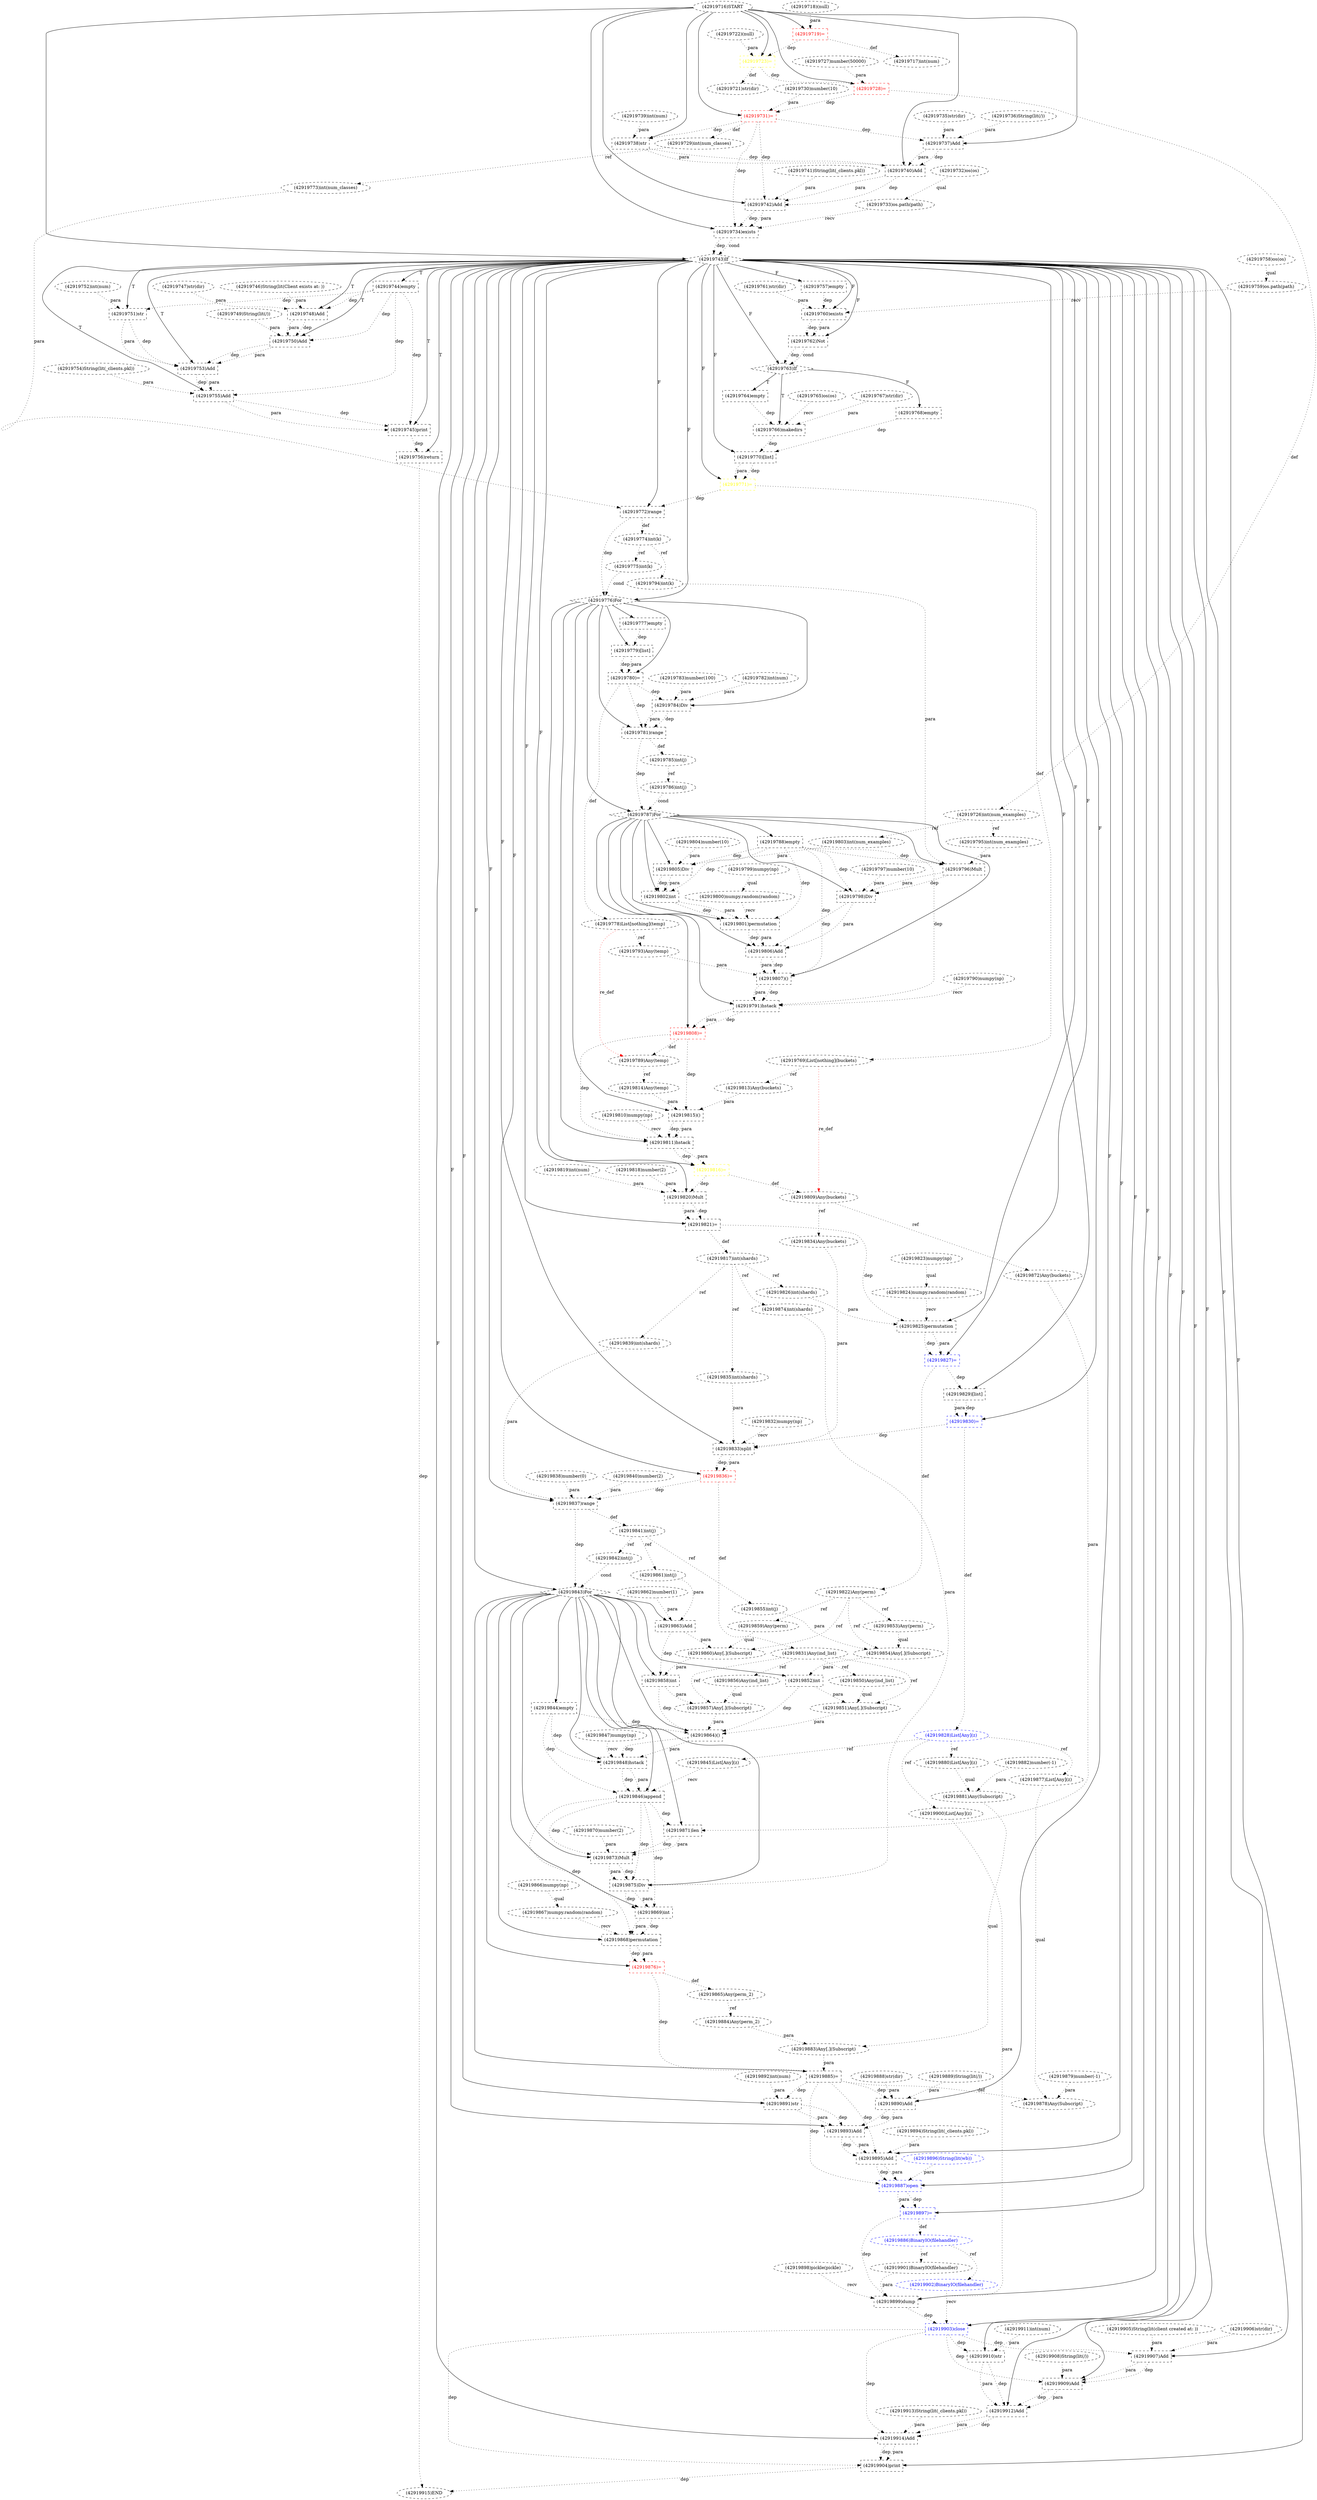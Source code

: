 digraph G {
1 [label="(42919773)int(num_classes)" shape=ellipse style=dashed]
2 [label="(42919802)int" shape=box style=dashed]
3 [label="(42919879)number(-1)" shape=ellipse style=dashed]
4 [label="(42919830)=" shape=box style=dashed color=blue fontcolor=blue]
5 [label="(42919833)split" shape=box style=dashed]
6 [label="(42919787)For" shape=diamond style=dashed]
7 [label="(42919837)range" shape=box style=dashed]
8 [label="(42919729)int(num_classes)" shape=ellipse style=dashed]
9 [label="(42919864)()" shape=box style=dashed]
10 [label="(42919758)os(os)" shape=ellipse style=dashed]
11 [label="(42919726)int(num_examples)" shape=ellipse style=dashed]
12 [label="(42919746)String(lit(Client exists at: ))" shape=ellipse style=dashed]
13 [label="(42919818)number(2)" shape=ellipse style=dashed]
14 [label="(42919915)END" style=dashed]
15 [label="(42919759)os.path(path)" shape=ellipse style=dashed]
16 [label="(42919817)int(shards)" shape=ellipse style=dashed]
17 [label="(42919728)=" shape=box style=dashed color=red fontcolor=red]
18 [label="(42919882)number(-1)" shape=ellipse style=dashed]
19 [label="(42919851)Any[.](Subscript)" shape=ellipse style=dashed]
20 [label="(42919858)int" shape=box style=dashed]
21 [label="(42919905)String(lit(client created at: ))" shape=ellipse style=dashed]
22 [label="(42919794)int(k)" shape=ellipse style=dashed]
23 [label="(42919732)os(os)" shape=ellipse style=dashed]
24 [label="(42919877)List[Any](z)" shape=ellipse style=dashed]
25 [label="(42919902)BinaryIO(filehandler)" shape=ellipse style=dashed color=blue fontcolor=blue]
26 [label="(42919822)Any(perm)" shape=ellipse style=dashed]
27 [label="(42919799)numpy(np)" shape=ellipse style=dashed]
28 [label="(42919912)Add" shape=box style=dashed]
29 [label="(42919859)Any(perm)" shape=ellipse style=dashed]
30 [label="(42919808)=" shape=box style=dashed color=red fontcolor=red]
31 [label="(42919848)hstack" shape=box style=dashed]
32 [label="(42919901)BinaryIO(filehandler)" shape=ellipse style=dashed]
33 [label="(42919892)int(num)" shape=ellipse style=dashed]
34 [label="(42919819)int(num)" shape=ellipse style=dashed]
35 [label="(42919743)If" shape=diamond style=dashed]
36 [label="(42919861)int(j)" shape=ellipse style=dashed]
37 [label="(42919903)close" shape=box style=dashed color=blue fontcolor=blue]
38 [label="(42919770)[list]" shape=box style=dashed]
39 [label="(42919741)String(lit(_clients.pkl))" shape=ellipse style=dashed]
40 [label="(42919911)int(num)" shape=ellipse style=dashed]
41 [label="(42919755)Add" shape=box style=dashed]
42 [label="(42919777)empty" shape=box style=dashed]
43 [label="(42919727)number(50000)" shape=ellipse style=dashed]
44 [label="(42919778)List[nothing](temp)" shape=ellipse style=dashed]
45 [label="(42919880)List[Any](z)" shape=ellipse style=dashed]
46 [label="(42919757)empty" shape=box style=dashed]
47 [label="(42919753)Add" shape=box style=dashed]
48 [label="(42919856)Any(ind_list)" shape=ellipse style=dashed]
49 [label="(42919793)Any(temp)" shape=ellipse style=dashed]
50 [label="(42919913)String(lit(_clients.pkl))" shape=ellipse style=dashed]
51 [label="(42919909)Add" shape=box style=dashed]
52 [label="(42919809)Any(buckets)" shape=ellipse style=dashed]
53 [label="(42919829)[list]" shape=box style=dashed]
54 [label="(42919841)int(j)" shape=ellipse style=dashed]
55 [label="(42919747)str(dir)" shape=ellipse style=dashed]
56 [label="(42919730)number(10)" shape=ellipse style=dashed]
57 [label="(42919744)empty" shape=box style=dashed]
58 [label="(42919795)int(num_examples)" shape=ellipse style=dashed]
59 [label="(42919891)str" shape=box style=dashed]
60 [label="(42919789)Any(temp)" shape=ellipse style=dashed]
61 [label="(42919850)Any(ind_list)" shape=ellipse style=dashed]
62 [label="(42919796)Mult" shape=box style=dashed]
63 [label="(42919786)int(j)" shape=ellipse style=dashed]
64 [label="(42919881)Any(Subscript)" shape=ellipse style=dashed]
65 [label="(42919766)makedirs" shape=box style=dashed]
66 [label="(42919774)int(k)" shape=ellipse style=dashed]
67 [label="(42919860)Any[.](Subscript)" shape=ellipse style=dashed]
68 [label="(42919748)Add" shape=box style=dashed]
69 [label="(42919750)Add" shape=box style=dashed]
70 [label="(42919733)os.path(path)" shape=ellipse style=dashed]
71 [label="(42919806)Add" shape=box style=dashed]
72 [label="(42919855)int(j)" shape=ellipse style=dashed]
73 [label="(42919772)range" shape=box style=dashed]
74 [label="(42919875)Div" shape=box style=dashed]
75 [label="(42919784)Div" shape=box style=dashed]
76 [label="(42919899)dump" shape=box style=dashed]
77 [label="(42919801)permutation" shape=box style=dashed]
78 [label="(42919867)numpy.random(random)" shape=ellipse style=dashed]
79 [label="(42919868)permutation" shape=box style=dashed]
80 [label="(42919767)str(dir)" shape=ellipse style=dashed]
81 [label="(42919716)START" style=dashed]
82 [label="(42919734)exists" shape=box style=dashed]
83 [label="(42919804)number(10)" shape=ellipse style=dashed]
84 [label="(42919878)Any(Subscript)" shape=ellipse style=dashed]
85 [label="(42919751)str" shape=box style=dashed]
86 [label="(42919823)numpy(np)" shape=ellipse style=dashed]
87 [label="(42919910)str" shape=box style=dashed]
88 [label="(42919834)Any(buckets)" shape=ellipse style=dashed]
89 [label="(42919862)number(1)" shape=ellipse style=dashed]
90 [label="(42919718)(null)" shape=ellipse style=dashed]
91 [label="(42919906)str(dir)" shape=ellipse style=dashed]
92 [label="(42919807)()" shape=box style=dashed]
93 [label="(42919869)int" shape=box style=dashed]
94 [label="(42919874)int(shards)" shape=ellipse style=dashed]
95 [label="(42919814)Any(temp)" shape=ellipse style=dashed]
96 [label="(42919800)numpy.random(random)" shape=ellipse style=dashed]
97 [label="(42919885)=" shape=box style=dashed color=black fontcolor=black]
98 [label="(42919797)number(10)" shape=ellipse style=dashed]
99 [label="(42919723)=" shape=box style=dashed color=yellow fontcolor=yellow]
100 [label="(42919783)number(100)" shape=ellipse style=dashed]
101 [label="(42919803)int(num_examples)" shape=ellipse style=dashed]
102 [label="(42919893)Add" shape=box style=dashed]
103 [label="(42919791)hstack" shape=box style=dashed]
104 [label="(42919853)Any(perm)" shape=ellipse style=dashed]
105 [label="(42919896)String(lit(wb))" shape=ellipse style=dashed color=blue fontcolor=blue]
106 [label="(42919779)[list]" shape=box style=dashed]
107 [label="(42919847)numpy(np)" shape=ellipse style=dashed]
108 [label="(42919865)Any(perm_2)" shape=ellipse style=dashed]
109 [label="(42919898)pickle(pickle)" shape=ellipse style=dashed]
110 [label="(42919824)numpy.random(random)" shape=ellipse style=dashed]
111 [label="(42919897)=" shape=box style=dashed color=blue fontcolor=blue]
112 [label="(42919889)String(lit(/))" shape=ellipse style=dashed]
113 [label="(42919857)Any[.](Subscript)" shape=ellipse style=dashed]
114 [label="(42919846)append" shape=box style=dashed]
115 [label="(42919845)List[Any](z)" shape=ellipse style=dashed]
116 [label="(42919904)print" shape=box style=dashed]
117 [label="(42919876)=" shape=box style=dashed color=red fontcolor=red]
118 [label="(42919737)Add" shape=box style=dashed]
119 [label="(42919888)str(dir)" shape=ellipse style=dashed]
120 [label="(42919843)For" shape=diamond style=dashed]
121 [label="(42919731)=" shape=box style=dashed color=red fontcolor=red]
122 [label="(42919883)Any[.](Subscript)" shape=ellipse style=dashed]
123 [label="(42919775)int(k)" shape=ellipse style=dashed]
124 [label="(42919890)Add" shape=box style=dashed]
125 [label="(42919754)String(lit(_clients.pkl))" shape=ellipse style=dashed]
126 [label="(42919815)()" shape=box style=dashed]
127 [label="(42919914)Add" shape=box style=dashed]
128 [label="(42919782)int(num)" shape=ellipse style=dashed]
129 [label="(42919840)number(2)" shape=ellipse style=dashed]
130 [label="(42919832)numpy(np)" shape=ellipse style=dashed]
131 [label="(42919900)List[Any](z)" shape=ellipse style=dashed]
132 [label="(42919805)Div" shape=box style=dashed]
133 [label="(42919820)Mult" shape=box style=dashed]
134 [label="(42919752)int(num)" shape=ellipse style=dashed]
135 [label="(42919810)numpy(np)" shape=ellipse style=dashed]
136 [label="(42919763)If" shape=diamond style=dashed]
137 [label="(42919895)Add" shape=box style=dashed]
138 [label="(42919765)os(os)" shape=ellipse style=dashed]
139 [label="(42919780)=" shape=box style=dashed color=black fontcolor=black]
140 [label="(42919798)Div" shape=box style=dashed]
141 [label="(42919871)len" shape=box style=dashed]
142 [label="(42919828)List[Any](z)" shape=ellipse style=dashed color=blue fontcolor=blue]
143 [label="(42919854)Any[.](Subscript)" shape=ellipse style=dashed]
144 [label="(42919722)(null)" shape=ellipse style=dashed]
145 [label="(42919811)hstack" shape=box style=dashed]
146 [label="(42919769)List[nothing](buckets)" shape=ellipse style=dashed]
147 [label="(42919735)str(dir)" shape=ellipse style=dashed]
148 [label="(42919760)exists" shape=box style=dashed]
149 [label="(42919736)String(lit(/))" shape=ellipse style=dashed]
150 [label="(42919826)int(shards)" shape=ellipse style=dashed]
151 [label="(42919866)numpy(np)" shape=ellipse style=dashed]
152 [label="(42919742)Add" shape=box style=dashed]
153 [label="(42919771)=" shape=box style=dashed color=yellow fontcolor=yellow]
154 [label="(42919825)permutation" shape=box style=dashed]
155 [label="(42919764)empty" shape=box style=dashed]
156 [label="(42919721)str(dir)" shape=ellipse style=dashed]
157 [label="(42919827)=" shape=box style=dashed color=blue fontcolor=blue]
158 [label="(42919756)return" shape=box style=dashed]
159 [label="(42919831)Any(ind_list)" shape=ellipse style=dashed]
160 [label="(42919872)Any(buckets)" shape=ellipse style=dashed]
161 [label="(42919852)int" shape=box style=dashed]
162 [label="(42919908)String(lit(/))" shape=ellipse style=dashed]
163 [label="(42919839)int(shards)" shape=ellipse style=dashed]
164 [label="(42919863)Add" shape=box style=dashed]
165 [label="(42919717)int(num)" shape=ellipse style=dashed]
166 [label="(42919776)For" shape=diamond style=dashed]
167 [label="(42919740)Add" shape=box style=dashed]
168 [label="(42919870)number(2)" shape=ellipse style=dashed]
169 [label="(42919781)range" shape=box style=dashed]
170 [label="(42919719)=" shape=box style=dashed color=red fontcolor=red]
171 [label="(42919745)print" shape=box style=dashed]
172 [label="(42919838)number(0)" shape=ellipse style=dashed]
173 [label="(42919790)numpy(np)" shape=ellipse style=dashed]
174 [label="(42919836)=" shape=box style=dashed color=red fontcolor=red]
175 [label="(42919907)Add" shape=box style=dashed]
176 [label="(42919884)Any(perm_2)" shape=ellipse style=dashed]
177 [label="(42919886)BinaryIO(filehandler)" shape=ellipse style=dashed color=blue fontcolor=blue]
178 [label="(42919894)String(lit(_clients.pkl))" shape=ellipse style=dashed]
179 [label="(42919844)empty" shape=box style=dashed]
180 [label="(42919813)Any(buckets)" shape=ellipse style=dashed]
181 [label="(42919761)str(dir)" shape=ellipse style=dashed]
182 [label="(42919873)Mult" shape=box style=dashed]
183 [label="(42919768)empty" shape=box style=dashed]
184 [label="(42919842)int(j)" shape=ellipse style=dashed]
185 [label="(42919821)=" shape=box style=dashed color=black fontcolor=black]
186 [label="(42919739)int(num)" shape=ellipse style=dashed]
187 [label="(42919816)=" shape=box style=dashed color=yellow fontcolor=yellow]
188 [label="(42919785)int(j)" shape=ellipse style=dashed]
189 [label="(42919788)empty" shape=box style=dashed]
190 [label="(42919762)Not" shape=box style=dashed]
191 [label="(42919738)str" shape=box style=dashed]
192 [label="(42919887)open" shape=box style=dashed color=blue fontcolor=blue]
193 [label="(42919835)int(shards)" shape=ellipse style=dashed]
194 [label="(42919749)String(lit(/))" shape=ellipse style=dashed]
8 -> 1 [label="ref" style=dotted];
6 -> 2 [label="" style=solid];
132 -> 2 [label="dep" style=dotted];
132 -> 2 [label="para" style=dotted];
189 -> 2 [label="dep" style=dotted];
35 -> 4 [label="F"];
53 -> 4 [label="dep" style=dotted];
53 -> 4 [label="para" style=dotted];
35 -> 5 [label="F"];
130 -> 5 [label="recv" style=dotted];
88 -> 5 [label="para" style=dotted];
193 -> 5 [label="para" style=dotted];
4 -> 5 [label="dep" style=dotted];
166 -> 6 [label="" style=solid];
169 -> 6 [label="dep" style=dotted];
63 -> 6 [label="cond" style=dotted];
35 -> 7 [label="F"];
172 -> 7 [label="para" style=dotted];
163 -> 7 [label="para" style=dotted];
129 -> 7 [label="para" style=dotted];
174 -> 7 [label="dep" style=dotted];
121 -> 8 [label="def" style=dotted];
120 -> 9 [label="" style=solid];
161 -> 9 [label="dep" style=dotted];
19 -> 9 [label="para" style=dotted];
20 -> 9 [label="dep" style=dotted];
113 -> 9 [label="para" style=dotted];
179 -> 9 [label="dep" style=dotted];
17 -> 11 [label="def" style=dotted];
158 -> 14 [label="dep" style=dotted];
116 -> 14 [label="dep" style=dotted];
10 -> 15 [label="qual" style=dotted];
185 -> 16 [label="def" style=dotted];
81 -> 17 [label="" style=solid];
43 -> 17 [label="para" style=dotted];
99 -> 17 [label="dep" style=dotted];
61 -> 19 [label="qual" style=dotted];
161 -> 19 [label="para" style=dotted];
159 -> 19 [label="ref" style=dotted];
120 -> 20 [label="" style=solid];
164 -> 20 [label="dep" style=dotted];
67 -> 20 [label="para" style=dotted];
66 -> 22 [label="ref" style=dotted];
142 -> 24 [label="ref" style=dotted];
177 -> 25 [label="ref" style=dotted];
157 -> 26 [label="def" style=dotted];
35 -> 28 [label="F"];
51 -> 28 [label="dep" style=dotted];
51 -> 28 [label="para" style=dotted];
87 -> 28 [label="dep" style=dotted];
87 -> 28 [label="para" style=dotted];
26 -> 29 [label="ref" style=dotted];
6 -> 30 [label="" style=solid];
103 -> 30 [label="dep" style=dotted];
103 -> 30 [label="para" style=dotted];
120 -> 31 [label="" style=solid];
107 -> 31 [label="recv" style=dotted];
9 -> 31 [label="dep" style=dotted];
9 -> 31 [label="para" style=dotted];
179 -> 31 [label="dep" style=dotted];
177 -> 32 [label="ref" style=dotted];
81 -> 35 [label="" style=solid];
82 -> 35 [label="dep" style=dotted];
82 -> 35 [label="cond" style=dotted];
54 -> 36 [label="ref" style=dotted];
35 -> 37 [label="F"];
25 -> 37 [label="recv" style=dotted];
76 -> 37 [label="dep" style=dotted];
35 -> 38 [label="F"];
183 -> 38 [label="dep" style=dotted];
65 -> 38 [label="dep" style=dotted];
35 -> 41 [label="T"];
47 -> 41 [label="dep" style=dotted];
47 -> 41 [label="para" style=dotted];
125 -> 41 [label="para" style=dotted];
57 -> 41 [label="dep" style=dotted];
166 -> 42 [label="" style=solid];
139 -> 44 [label="def" style=dotted];
142 -> 45 [label="ref" style=dotted];
35 -> 46 [label="F"];
35 -> 47 [label="T"];
69 -> 47 [label="dep" style=dotted];
69 -> 47 [label="para" style=dotted];
85 -> 47 [label="dep" style=dotted];
85 -> 47 [label="para" style=dotted];
159 -> 48 [label="ref" style=dotted];
44 -> 49 [label="ref" style=dotted];
35 -> 51 [label="F"];
175 -> 51 [label="dep" style=dotted];
175 -> 51 [label="para" style=dotted];
162 -> 51 [label="para" style=dotted];
37 -> 51 [label="dep" style=dotted];
187 -> 52 [label="def" style=dotted];
146 -> 52 [label="re_def" style=dotted color=red];
35 -> 53 [label="F"];
157 -> 53 [label="dep" style=dotted];
7 -> 54 [label="def" style=dotted];
35 -> 57 [label="T"];
11 -> 58 [label="ref" style=dotted];
35 -> 59 [label="F"];
33 -> 59 [label="para" style=dotted];
97 -> 59 [label="dep" style=dotted];
30 -> 60 [label="def" style=dotted];
44 -> 60 [label="re_def" style=dotted color=red];
159 -> 61 [label="ref" style=dotted];
6 -> 62 [label="" style=solid];
22 -> 62 [label="para" style=dotted];
58 -> 62 [label="para" style=dotted];
189 -> 62 [label="dep" style=dotted];
188 -> 63 [label="ref" style=dotted];
45 -> 64 [label="qual" style=dotted];
18 -> 64 [label="para" style=dotted];
136 -> 65 [label="T"];
138 -> 65 [label="recv" style=dotted];
80 -> 65 [label="para" style=dotted];
155 -> 65 [label="dep" style=dotted];
73 -> 66 [label="def" style=dotted];
29 -> 67 [label="qual" style=dotted];
164 -> 67 [label="para" style=dotted];
26 -> 67 [label="ref" style=dotted];
35 -> 68 [label="T"];
12 -> 68 [label="para" style=dotted];
55 -> 68 [label="para" style=dotted];
57 -> 68 [label="dep" style=dotted];
35 -> 69 [label="T"];
68 -> 69 [label="dep" style=dotted];
68 -> 69 [label="para" style=dotted];
194 -> 69 [label="para" style=dotted];
57 -> 69 [label="dep" style=dotted];
23 -> 70 [label="qual" style=dotted];
6 -> 71 [label="" style=solid];
140 -> 71 [label="dep" style=dotted];
140 -> 71 [label="para" style=dotted];
77 -> 71 [label="dep" style=dotted];
77 -> 71 [label="para" style=dotted];
54 -> 72 [label="ref" style=dotted];
35 -> 73 [label="F"];
1 -> 73 [label="para" style=dotted];
153 -> 73 [label="dep" style=dotted];
120 -> 74 [label="" style=solid];
182 -> 74 [label="dep" style=dotted];
182 -> 74 [label="para" style=dotted];
94 -> 74 [label="para" style=dotted];
114 -> 74 [label="dep" style=dotted];
166 -> 75 [label="" style=solid];
128 -> 75 [label="para" style=dotted];
100 -> 75 [label="para" style=dotted];
139 -> 75 [label="dep" style=dotted];
35 -> 76 [label="F"];
109 -> 76 [label="recv" style=dotted];
131 -> 76 [label="para" style=dotted];
32 -> 76 [label="para" style=dotted];
111 -> 76 [label="dep" style=dotted];
6 -> 77 [label="" style=solid];
96 -> 77 [label="recv" style=dotted];
2 -> 77 [label="dep" style=dotted];
2 -> 77 [label="para" style=dotted];
189 -> 77 [label="dep" style=dotted];
151 -> 78 [label="qual" style=dotted];
120 -> 79 [label="" style=solid];
78 -> 79 [label="recv" style=dotted];
93 -> 79 [label="dep" style=dotted];
93 -> 79 [label="para" style=dotted];
114 -> 79 [label="dep" style=dotted];
81 -> 82 [label="" style=solid];
70 -> 82 [label="recv" style=dotted];
152 -> 82 [label="dep" style=dotted];
152 -> 82 [label="para" style=dotted];
121 -> 82 [label="dep" style=dotted];
24 -> 84 [label="qual" style=dotted];
3 -> 84 [label="para" style=dotted];
97 -> 84 [label="def" style=dotted];
35 -> 85 [label="T"];
134 -> 85 [label="para" style=dotted];
57 -> 85 [label="dep" style=dotted];
35 -> 87 [label="F"];
40 -> 87 [label="para" style=dotted];
37 -> 87 [label="dep" style=dotted];
52 -> 88 [label="ref" style=dotted];
6 -> 92 [label="" style=solid];
49 -> 92 [label="para" style=dotted];
71 -> 92 [label="dep" style=dotted];
71 -> 92 [label="para" style=dotted];
189 -> 92 [label="dep" style=dotted];
120 -> 93 [label="" style=solid];
74 -> 93 [label="dep" style=dotted];
74 -> 93 [label="para" style=dotted];
114 -> 93 [label="dep" style=dotted];
16 -> 94 [label="ref" style=dotted];
60 -> 95 [label="ref" style=dotted];
27 -> 96 [label="qual" style=dotted];
120 -> 97 [label="" style=solid];
122 -> 97 [label="para" style=dotted];
117 -> 97 [label="dep" style=dotted];
81 -> 99 [label="" style=solid];
144 -> 99 [label="para" style=dotted];
170 -> 99 [label="dep" style=dotted];
11 -> 101 [label="ref" style=dotted];
35 -> 102 [label="F"];
124 -> 102 [label="dep" style=dotted];
124 -> 102 [label="para" style=dotted];
59 -> 102 [label="dep" style=dotted];
59 -> 102 [label="para" style=dotted];
6 -> 103 [label="" style=solid];
173 -> 103 [label="recv" style=dotted];
92 -> 103 [label="dep" style=dotted];
92 -> 103 [label="para" style=dotted];
189 -> 103 [label="dep" style=dotted];
26 -> 104 [label="ref" style=dotted];
166 -> 106 [label="" style=solid];
42 -> 106 [label="dep" style=dotted];
117 -> 108 [label="def" style=dotted];
86 -> 110 [label="qual" style=dotted];
35 -> 111 [label="F"];
192 -> 111 [label="dep" style=dotted];
192 -> 111 [label="para" style=dotted];
48 -> 113 [label="qual" style=dotted];
20 -> 113 [label="para" style=dotted];
159 -> 113 [label="ref" style=dotted];
120 -> 114 [label="" style=solid];
115 -> 114 [label="recv" style=dotted];
31 -> 114 [label="dep" style=dotted];
31 -> 114 [label="para" style=dotted];
179 -> 114 [label="dep" style=dotted];
142 -> 115 [label="ref" style=dotted];
35 -> 116 [label="F"];
127 -> 116 [label="dep" style=dotted];
127 -> 116 [label="para" style=dotted];
37 -> 116 [label="dep" style=dotted];
120 -> 117 [label="" style=solid];
79 -> 117 [label="dep" style=dotted];
79 -> 117 [label="para" style=dotted];
81 -> 118 [label="" style=solid];
147 -> 118 [label="para" style=dotted];
149 -> 118 [label="para" style=dotted];
121 -> 118 [label="dep" style=dotted];
35 -> 120 [label="F"];
7 -> 120 [label="dep" style=dotted];
184 -> 120 [label="cond" style=dotted];
81 -> 121 [label="" style=solid];
56 -> 121 [label="para" style=dotted];
17 -> 121 [label="dep" style=dotted];
64 -> 122 [label="qual" style=dotted];
176 -> 122 [label="para" style=dotted];
66 -> 123 [label="ref" style=dotted];
35 -> 124 [label="F"];
119 -> 124 [label="para" style=dotted];
112 -> 124 [label="para" style=dotted];
97 -> 124 [label="dep" style=dotted];
166 -> 126 [label="" style=solid];
180 -> 126 [label="para" style=dotted];
95 -> 126 [label="para" style=dotted];
30 -> 126 [label="dep" style=dotted];
35 -> 127 [label="F"];
28 -> 127 [label="dep" style=dotted];
28 -> 127 [label="para" style=dotted];
50 -> 127 [label="para" style=dotted];
37 -> 127 [label="dep" style=dotted];
142 -> 131 [label="ref" style=dotted];
6 -> 132 [label="" style=solid];
101 -> 132 [label="para" style=dotted];
83 -> 132 [label="para" style=dotted];
189 -> 132 [label="dep" style=dotted];
35 -> 133 [label="F"];
13 -> 133 [label="para" style=dotted];
34 -> 133 [label="para" style=dotted];
187 -> 133 [label="dep" style=dotted];
35 -> 136 [label="F"];
190 -> 136 [label="dep" style=dotted];
190 -> 136 [label="cond" style=dotted];
35 -> 137 [label="F"];
102 -> 137 [label="dep" style=dotted];
102 -> 137 [label="para" style=dotted];
178 -> 137 [label="para" style=dotted];
97 -> 137 [label="dep" style=dotted];
166 -> 139 [label="" style=solid];
106 -> 139 [label="dep" style=dotted];
106 -> 139 [label="para" style=dotted];
6 -> 140 [label="" style=solid];
62 -> 140 [label="dep" style=dotted];
62 -> 140 [label="para" style=dotted];
98 -> 140 [label="para" style=dotted];
189 -> 140 [label="dep" style=dotted];
120 -> 141 [label="" style=solid];
160 -> 141 [label="para" style=dotted];
114 -> 141 [label="dep" style=dotted];
4 -> 142 [label="def" style=dotted];
104 -> 143 [label="qual" style=dotted];
72 -> 143 [label="para" style=dotted];
26 -> 143 [label="ref" style=dotted];
166 -> 145 [label="" style=solid];
135 -> 145 [label="recv" style=dotted];
126 -> 145 [label="dep" style=dotted];
126 -> 145 [label="para" style=dotted];
30 -> 145 [label="dep" style=dotted];
153 -> 146 [label="def" style=dotted];
35 -> 148 [label="F"];
15 -> 148 [label="recv" style=dotted];
181 -> 148 [label="para" style=dotted];
46 -> 148 [label="dep" style=dotted];
16 -> 150 [label="ref" style=dotted];
81 -> 152 [label="" style=solid];
167 -> 152 [label="dep" style=dotted];
167 -> 152 [label="para" style=dotted];
39 -> 152 [label="para" style=dotted];
121 -> 152 [label="dep" style=dotted];
35 -> 153 [label="F"];
38 -> 153 [label="dep" style=dotted];
38 -> 153 [label="para" style=dotted];
35 -> 154 [label="F"];
110 -> 154 [label="recv" style=dotted];
150 -> 154 [label="para" style=dotted];
185 -> 154 [label="dep" style=dotted];
136 -> 155 [label="T"];
99 -> 156 [label="def" style=dotted];
35 -> 157 [label="F"];
154 -> 157 [label="dep" style=dotted];
154 -> 157 [label="para" style=dotted];
35 -> 158 [label="T"];
171 -> 158 [label="dep" style=dotted];
174 -> 159 [label="def" style=dotted];
52 -> 160 [label="ref" style=dotted];
120 -> 161 [label="" style=solid];
143 -> 161 [label="para" style=dotted];
16 -> 163 [label="ref" style=dotted];
120 -> 164 [label="" style=solid];
36 -> 164 [label="para" style=dotted];
89 -> 164 [label="para" style=dotted];
170 -> 165 [label="def" style=dotted];
35 -> 166 [label="F"];
73 -> 166 [label="dep" style=dotted];
123 -> 166 [label="cond" style=dotted];
81 -> 167 [label="" style=solid];
118 -> 167 [label="dep" style=dotted];
118 -> 167 [label="para" style=dotted];
191 -> 167 [label="dep" style=dotted];
191 -> 167 [label="para" style=dotted];
166 -> 169 [label="" style=solid];
75 -> 169 [label="dep" style=dotted];
75 -> 169 [label="para" style=dotted];
139 -> 169 [label="dep" style=dotted];
81 -> 170 [label="" style=solid];
90 -> 170 [label="para" style=dotted];
35 -> 171 [label="T"];
41 -> 171 [label="dep" style=dotted];
41 -> 171 [label="para" style=dotted];
57 -> 171 [label="dep" style=dotted];
35 -> 174 [label="F"];
5 -> 174 [label="dep" style=dotted];
5 -> 174 [label="para" style=dotted];
35 -> 175 [label="F"];
21 -> 175 [label="para" style=dotted];
91 -> 175 [label="para" style=dotted];
37 -> 175 [label="dep" style=dotted];
108 -> 176 [label="ref" style=dotted];
111 -> 177 [label="def" style=dotted];
120 -> 179 [label="" style=solid];
146 -> 180 [label="ref" style=dotted];
120 -> 182 [label="" style=solid];
168 -> 182 [label="para" style=dotted];
141 -> 182 [label="dep" style=dotted];
141 -> 182 [label="para" style=dotted];
114 -> 182 [label="dep" style=dotted];
136 -> 183 [label="F"];
54 -> 184 [label="ref" style=dotted];
35 -> 185 [label="F"];
133 -> 185 [label="dep" style=dotted];
133 -> 185 [label="para" style=dotted];
166 -> 187 [label="" style=solid];
145 -> 187 [label="dep" style=dotted];
145 -> 187 [label="para" style=dotted];
169 -> 188 [label="def" style=dotted];
6 -> 189 [label="" style=solid];
35 -> 190 [label="F"];
148 -> 190 [label="dep" style=dotted];
148 -> 190 [label="para" style=dotted];
81 -> 191 [label="" style=solid];
186 -> 191 [label="para" style=dotted];
121 -> 191 [label="dep" style=dotted];
35 -> 192 [label="F"];
137 -> 192 [label="dep" style=dotted];
137 -> 192 [label="para" style=dotted];
105 -> 192 [label="para" style=dotted];
97 -> 192 [label="dep" style=dotted];
16 -> 193 [label="ref" style=dotted];
}